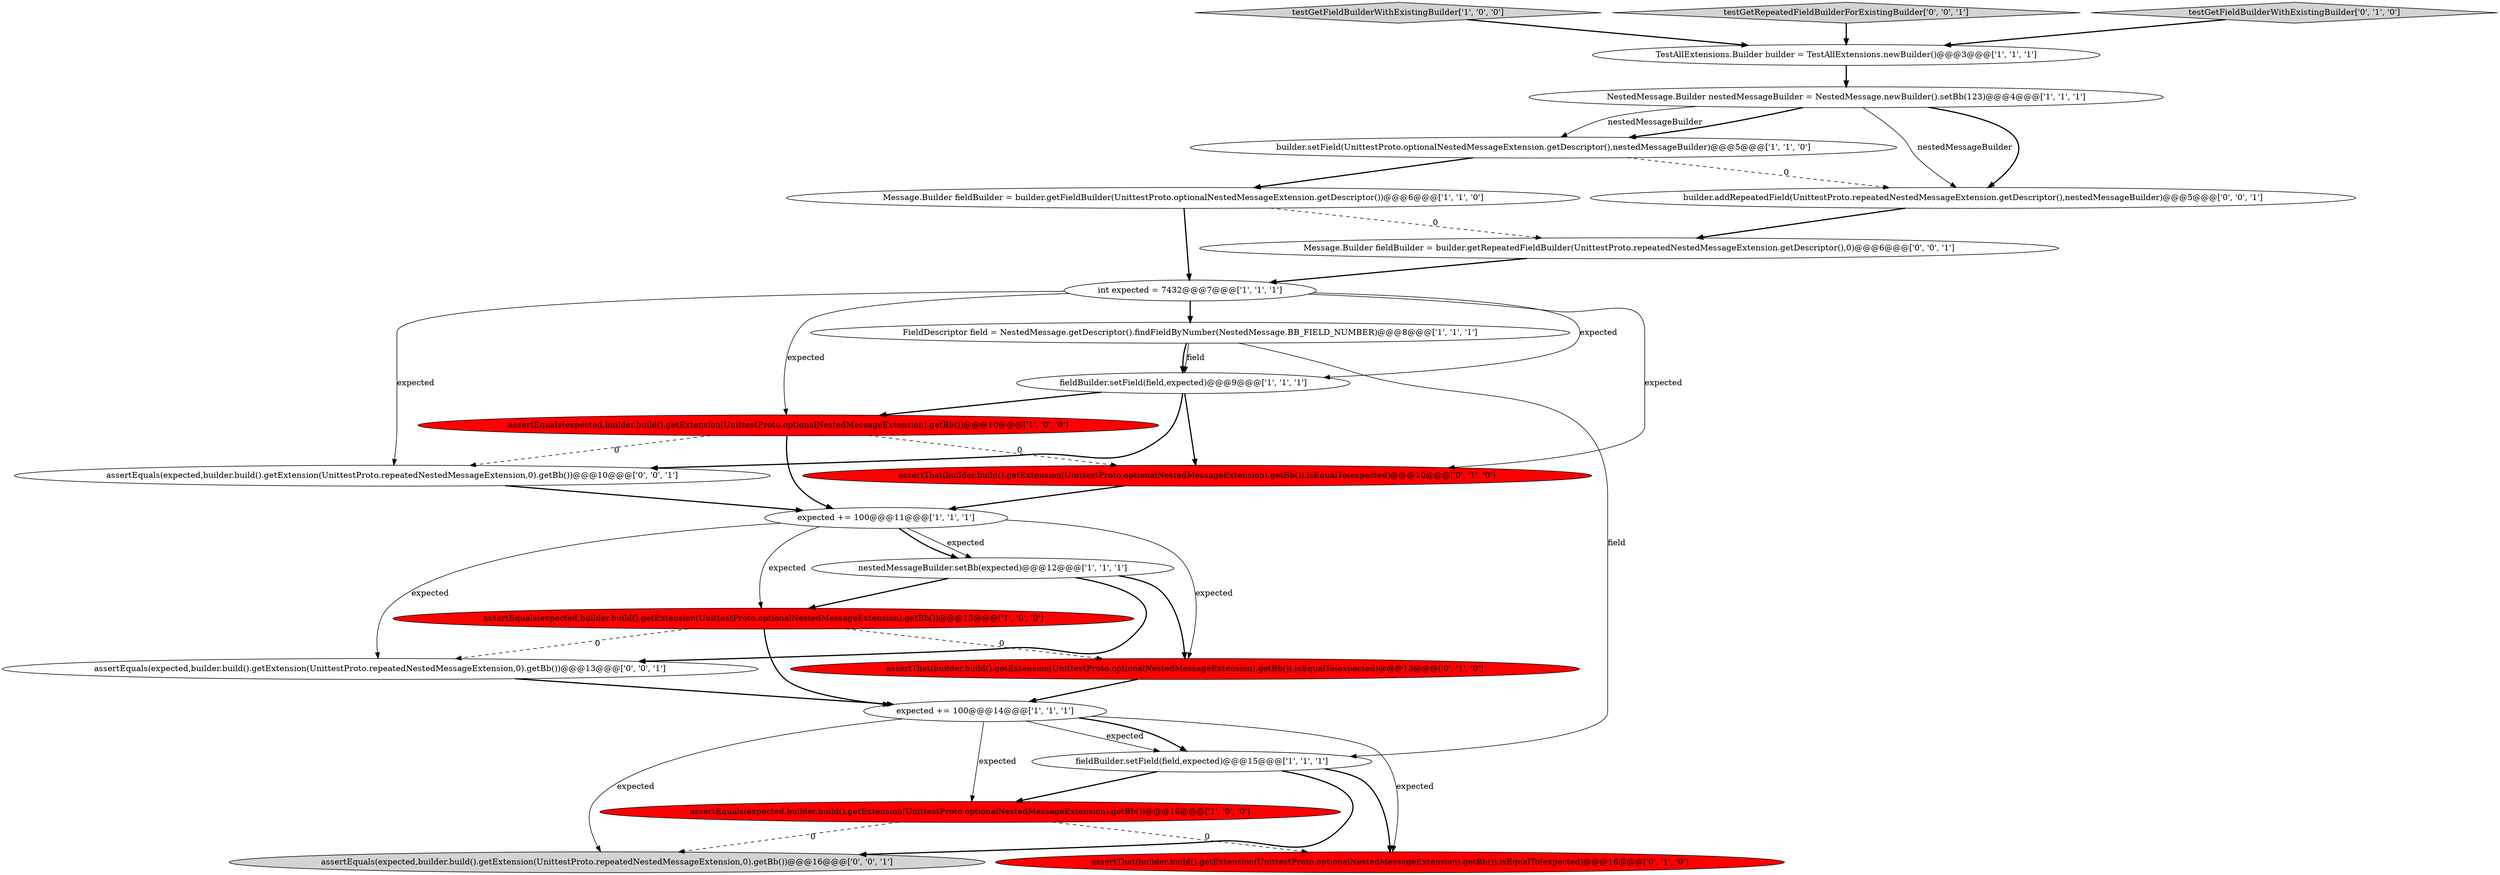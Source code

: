 digraph {
10 [style = filled, label = "expected += 100@@@11@@@['1', '1', '1']", fillcolor = white, shape = ellipse image = "AAA0AAABBB1BBB"];
5 [style = filled, label = "assertEquals(expected,builder.build().getExtension(UnittestProto.optionalNestedMessageExtension).getBb())@@@16@@@['1', '0', '0']", fillcolor = red, shape = ellipse image = "AAA1AAABBB1BBB"];
2 [style = filled, label = "builder.setField(UnittestProto.optionalNestedMessageExtension.getDescriptor(),nestedMessageBuilder)@@@5@@@['1', '1', '0']", fillcolor = white, shape = ellipse image = "AAA0AAABBB1BBB"];
9 [style = filled, label = "testGetFieldBuilderWithExistingBuilder['1', '0', '0']", fillcolor = lightgray, shape = diamond image = "AAA0AAABBB1BBB"];
8 [style = filled, label = "TestAllExtensions.Builder builder = TestAllExtensions.newBuilder()@@@3@@@['1', '1', '1']", fillcolor = white, shape = ellipse image = "AAA0AAABBB1BBB"];
17 [style = filled, label = "assertThat(builder.build().getExtension(UnittestProto.optionalNestedMessageExtension).getBb()).isEqualTo(expected)@@@16@@@['0', '1', '0']", fillcolor = red, shape = ellipse image = "AAA1AAABBB2BBB"];
23 [style = filled, label = "assertEquals(expected,builder.build().getExtension(UnittestProto.repeatedNestedMessageExtension,0).getBb())@@@13@@@['0', '0', '1']", fillcolor = white, shape = ellipse image = "AAA0AAABBB3BBB"];
13 [style = filled, label = "fieldBuilder.setField(field,expected)@@@9@@@['1', '1', '1']", fillcolor = white, shape = ellipse image = "AAA0AAABBB1BBB"];
7 [style = filled, label = "int expected = 7432@@@7@@@['1', '1', '1']", fillcolor = white, shape = ellipse image = "AAA0AAABBB1BBB"];
1 [style = filled, label = "assertEquals(expected,builder.build().getExtension(UnittestProto.optionalNestedMessageExtension).getBb())@@@13@@@['1', '0', '0']", fillcolor = red, shape = ellipse image = "AAA1AAABBB1BBB"];
4 [style = filled, label = "fieldBuilder.setField(field,expected)@@@15@@@['1', '1', '1']", fillcolor = white, shape = ellipse image = "AAA0AAABBB1BBB"];
6 [style = filled, label = "Message.Builder fieldBuilder = builder.getFieldBuilder(UnittestProto.optionalNestedMessageExtension.getDescriptor())@@@6@@@['1', '1', '0']", fillcolor = white, shape = ellipse image = "AAA0AAABBB1BBB"];
22 [style = filled, label = "testGetRepeatedFieldBuilderForExistingBuilder['0', '0', '1']", fillcolor = lightgray, shape = diamond image = "AAA0AAABBB3BBB"];
21 [style = filled, label = "builder.addRepeatedField(UnittestProto.repeatedNestedMessageExtension.getDescriptor(),nestedMessageBuilder)@@@5@@@['0', '0', '1']", fillcolor = white, shape = ellipse image = "AAA0AAABBB3BBB"];
11 [style = filled, label = "assertEquals(expected,builder.build().getExtension(UnittestProto.optionalNestedMessageExtension).getBb())@@@10@@@['1', '0', '0']", fillcolor = red, shape = ellipse image = "AAA1AAABBB1BBB"];
24 [style = filled, label = "assertEquals(expected,builder.build().getExtension(UnittestProto.repeatedNestedMessageExtension,0).getBb())@@@10@@@['0', '0', '1']", fillcolor = white, shape = ellipse image = "AAA0AAABBB3BBB"];
15 [style = filled, label = "testGetFieldBuilderWithExistingBuilder['0', '1', '0']", fillcolor = lightgray, shape = diamond image = "AAA0AAABBB2BBB"];
12 [style = filled, label = "NestedMessage.Builder nestedMessageBuilder = NestedMessage.newBuilder().setBb(123)@@@4@@@['1', '1', '1']", fillcolor = white, shape = ellipse image = "AAA0AAABBB1BBB"];
14 [style = filled, label = "nestedMessageBuilder.setBb(expected)@@@12@@@['1', '1', '1']", fillcolor = white, shape = ellipse image = "AAA0AAABBB1BBB"];
19 [style = filled, label = "assertEquals(expected,builder.build().getExtension(UnittestProto.repeatedNestedMessageExtension,0).getBb())@@@16@@@['0', '0', '1']", fillcolor = lightgray, shape = ellipse image = "AAA0AAABBB3BBB"];
3 [style = filled, label = "FieldDescriptor field = NestedMessage.getDescriptor().findFieldByNumber(NestedMessage.BB_FIELD_NUMBER)@@@8@@@['1', '1', '1']", fillcolor = white, shape = ellipse image = "AAA0AAABBB1BBB"];
0 [style = filled, label = "expected += 100@@@14@@@['1', '1', '1']", fillcolor = white, shape = ellipse image = "AAA0AAABBB1BBB"];
18 [style = filled, label = "assertThat(builder.build().getExtension(UnittestProto.optionalNestedMessageExtension).getBb()).isEqualTo(expected)@@@10@@@['0', '1', '0']", fillcolor = red, shape = ellipse image = "AAA1AAABBB2BBB"];
16 [style = filled, label = "assertThat(builder.build().getExtension(UnittestProto.optionalNestedMessageExtension).getBb()).isEqualTo(expected)@@@13@@@['0', '1', '0']", fillcolor = red, shape = ellipse image = "AAA1AAABBB2BBB"];
20 [style = filled, label = "Message.Builder fieldBuilder = builder.getRepeatedFieldBuilder(UnittestProto.repeatedNestedMessageExtension.getDescriptor(),0)@@@6@@@['0', '0', '1']", fillcolor = white, shape = ellipse image = "AAA0AAABBB3BBB"];
24->10 [style = bold, label=""];
14->16 [style = bold, label=""];
7->11 [style = solid, label="expected"];
16->0 [style = bold, label=""];
7->13 [style = solid, label="expected"];
13->24 [style = bold, label=""];
4->17 [style = bold, label=""];
3->13 [style = solid, label="field"];
10->14 [style = bold, label=""];
6->20 [style = dashed, label="0"];
0->17 [style = solid, label="expected"];
2->6 [style = bold, label=""];
12->21 [style = bold, label=""];
4->19 [style = bold, label=""];
7->18 [style = solid, label="expected"];
0->19 [style = solid, label="expected"];
1->0 [style = bold, label=""];
9->8 [style = bold, label=""];
23->0 [style = bold, label=""];
13->11 [style = bold, label=""];
0->4 [style = solid, label="expected"];
10->16 [style = solid, label="expected"];
7->3 [style = bold, label=""];
14->1 [style = bold, label=""];
22->8 [style = bold, label=""];
12->2 [style = bold, label=""];
7->24 [style = solid, label="expected"];
21->20 [style = bold, label=""];
5->17 [style = dashed, label="0"];
18->10 [style = bold, label=""];
14->23 [style = bold, label=""];
12->2 [style = solid, label="nestedMessageBuilder"];
10->1 [style = solid, label="expected"];
0->4 [style = bold, label=""];
11->10 [style = bold, label=""];
10->14 [style = solid, label="expected"];
11->18 [style = dashed, label="0"];
1->16 [style = dashed, label="0"];
2->21 [style = dashed, label="0"];
10->23 [style = solid, label="expected"];
11->24 [style = dashed, label="0"];
12->21 [style = solid, label="nestedMessageBuilder"];
3->13 [style = bold, label=""];
0->5 [style = solid, label="expected"];
20->7 [style = bold, label=""];
6->7 [style = bold, label=""];
5->19 [style = dashed, label="0"];
1->23 [style = dashed, label="0"];
4->5 [style = bold, label=""];
15->8 [style = bold, label=""];
8->12 [style = bold, label=""];
3->4 [style = solid, label="field"];
13->18 [style = bold, label=""];
}
